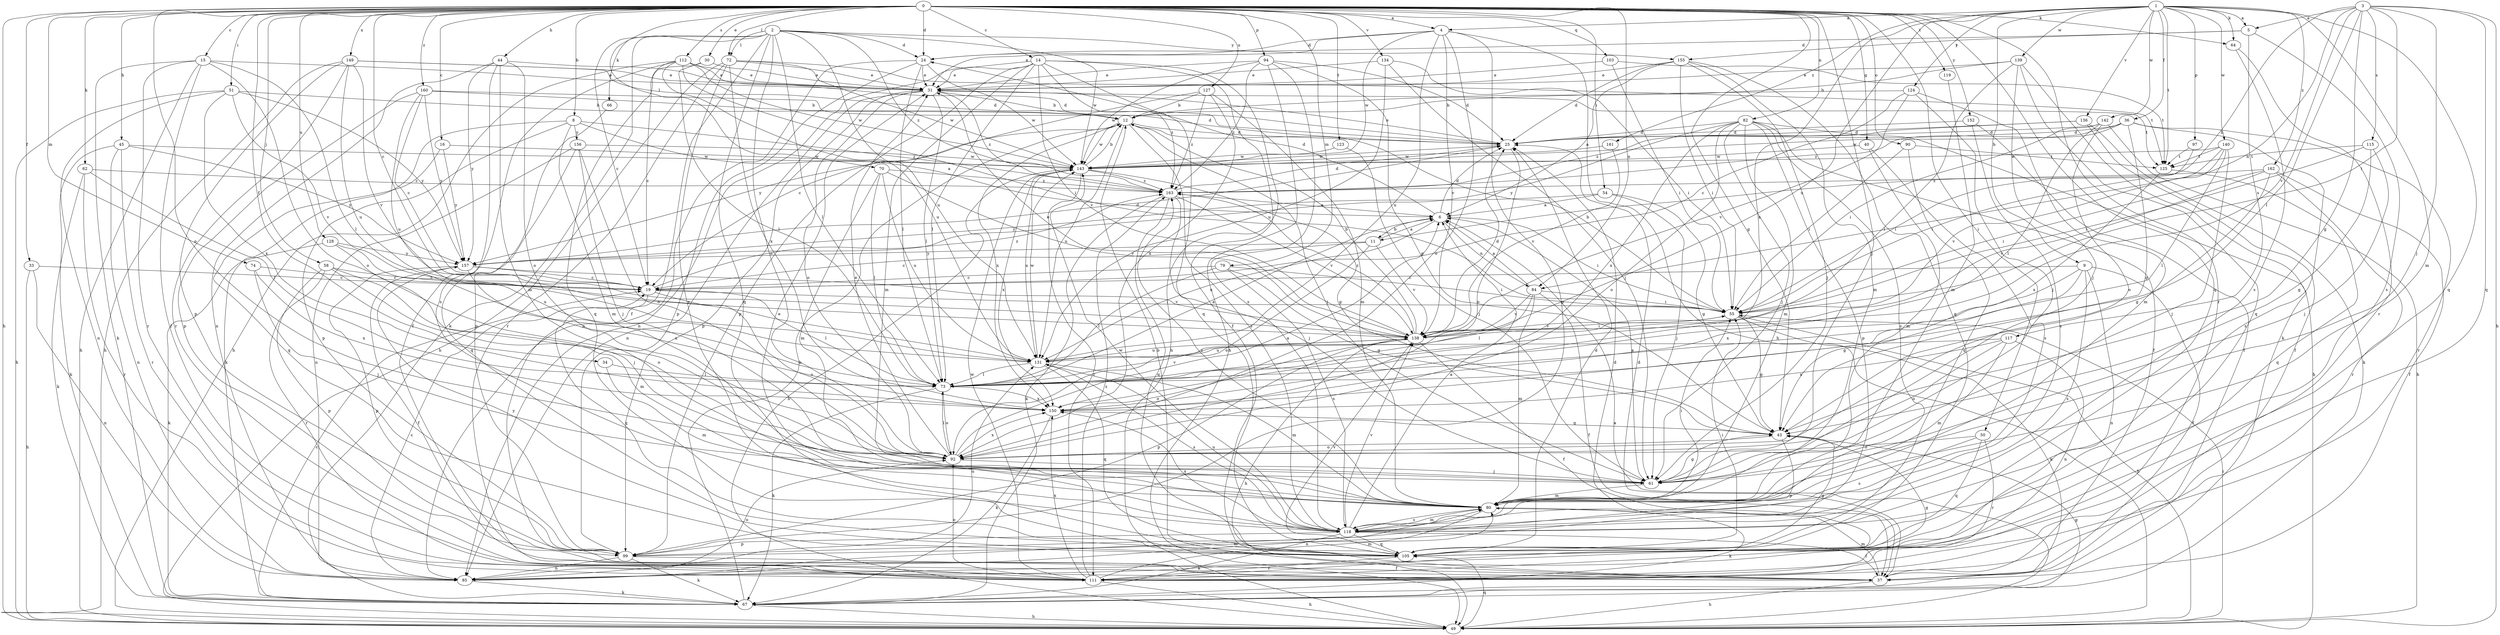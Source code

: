 strict digraph  {
0;
1;
2;
3;
4;
5;
6;
8;
9;
11;
12;
14;
15;
16;
19;
24;
25;
30;
31;
33;
34;
36;
37;
40;
43;
44;
45;
49;
50;
51;
54;
55;
58;
61;
62;
64;
66;
67;
70;
72;
73;
74;
79;
80;
82;
84;
85;
90;
92;
94;
97;
99;
103;
105;
111;
112;
115;
117;
118;
119;
123;
124;
125;
127;
128;
131;
134;
136;
138;
139;
140;
142;
143;
149;
150;
152;
155;
156;
157;
160;
161;
162;
163;
0 -> 4  [label=a];
0 -> 8  [label=b];
0 -> 14  [label=c];
0 -> 15  [label=c];
0 -> 16  [label=c];
0 -> 19  [label=c];
0 -> 24  [label=d];
0 -> 30  [label=e];
0 -> 33  [label=f];
0 -> 34  [label=f];
0 -> 40  [label=g];
0 -> 43  [label=g];
0 -> 44  [label=h];
0 -> 45  [label=h];
0 -> 49  [label=h];
0 -> 50  [label=i];
0 -> 51  [label=i];
0 -> 54  [label=i];
0 -> 58  [label=j];
0 -> 61  [label=j];
0 -> 62  [label=k];
0 -> 64  [label=k];
0 -> 70  [label=l];
0 -> 72  [label=l];
0 -> 74  [label=m];
0 -> 79  [label=m];
0 -> 82  [label=n];
0 -> 84  [label=n];
0 -> 90  [label=o];
0 -> 92  [label=o];
0 -> 94  [label=p];
0 -> 103  [label=q];
0 -> 105  [label=q];
0 -> 111  [label=r];
0 -> 112  [label=s];
0 -> 119  [label=t];
0 -> 123  [label=t];
0 -> 127  [label=u];
0 -> 128  [label=u];
0 -> 134  [label=v];
0 -> 149  [label=x];
0 -> 152  [label=y];
0 -> 160  [label=z];
1 -> 4  [label=a];
1 -> 5  [label=a];
1 -> 9  [label=b];
1 -> 36  [label=f];
1 -> 64  [label=k];
1 -> 80  [label=m];
1 -> 97  [label=p];
1 -> 105  [label=q];
1 -> 124  [label=t];
1 -> 125  [label=t];
1 -> 131  [label=u];
1 -> 136  [label=v];
1 -> 139  [label=w];
1 -> 140  [label=w];
1 -> 142  [label=w];
1 -> 150  [label=x];
1 -> 161  [label=z];
1 -> 162  [label=z];
2 -> 19  [label=c];
2 -> 24  [label=d];
2 -> 37  [label=f];
2 -> 66  [label=k];
2 -> 67  [label=k];
2 -> 72  [label=l];
2 -> 73  [label=l];
2 -> 92  [label=o];
2 -> 105  [label=q];
2 -> 131  [label=u];
2 -> 143  [label=w];
2 -> 155  [label=y];
2 -> 163  [label=z];
3 -> 5  [label=a];
3 -> 11  [label=b];
3 -> 43  [label=g];
3 -> 49  [label=h];
3 -> 55  [label=i];
3 -> 61  [label=j];
3 -> 73  [label=l];
3 -> 84  [label=n];
3 -> 105  [label=q];
3 -> 115  [label=s];
3 -> 138  [label=v];
4 -> 24  [label=d];
4 -> 31  [label=e];
4 -> 49  [label=h];
4 -> 92  [label=o];
4 -> 99  [label=p];
4 -> 131  [label=u];
4 -> 138  [label=v];
4 -> 143  [label=w];
5 -> 24  [label=d];
5 -> 117  [label=s];
5 -> 118  [label=s];
5 -> 155  [label=y];
6 -> 11  [label=b];
6 -> 24  [label=d];
6 -> 25  [label=d];
6 -> 55  [label=i];
6 -> 84  [label=n];
6 -> 131  [label=u];
8 -> 6  [label=a];
8 -> 67  [label=k];
8 -> 80  [label=m];
8 -> 99  [label=p];
8 -> 156  [label=y];
8 -> 163  [label=z];
9 -> 19  [label=c];
9 -> 37  [label=f];
9 -> 43  [label=g];
9 -> 85  [label=n];
9 -> 118  [label=s];
9 -> 150  [label=x];
11 -> 6  [label=a];
11 -> 19  [label=c];
11 -> 92  [label=o];
11 -> 138  [label=v];
11 -> 157  [label=y];
12 -> 25  [label=d];
12 -> 61  [label=j];
12 -> 118  [label=s];
12 -> 131  [label=u];
12 -> 143  [label=w];
12 -> 150  [label=x];
12 -> 157  [label=y];
14 -> 31  [label=e];
14 -> 37  [label=f];
14 -> 49  [label=h];
14 -> 73  [label=l];
14 -> 80  [label=m];
14 -> 85  [label=n];
14 -> 99  [label=p];
14 -> 105  [label=q];
14 -> 138  [label=v];
14 -> 163  [label=z];
15 -> 31  [label=e];
15 -> 37  [label=f];
15 -> 49  [label=h];
15 -> 67  [label=k];
15 -> 73  [label=l];
15 -> 92  [label=o];
15 -> 111  [label=r];
16 -> 105  [label=q];
16 -> 143  [label=w];
16 -> 157  [label=y];
19 -> 55  [label=i];
19 -> 73  [label=l];
19 -> 92  [label=o];
19 -> 105  [label=q];
19 -> 163  [label=z];
24 -> 31  [label=e];
24 -> 73  [label=l];
24 -> 85  [label=n];
24 -> 99  [label=p];
24 -> 143  [label=w];
25 -> 31  [label=e];
25 -> 92  [label=o];
25 -> 143  [label=w];
30 -> 31  [label=e];
30 -> 73  [label=l];
30 -> 105  [label=q];
31 -> 12  [label=b];
31 -> 73  [label=l];
31 -> 85  [label=n];
31 -> 92  [label=o];
31 -> 99  [label=p];
31 -> 125  [label=t];
31 -> 163  [label=z];
33 -> 19  [label=c];
33 -> 49  [label=h];
33 -> 85  [label=n];
34 -> 73  [label=l];
34 -> 80  [label=m];
36 -> 25  [label=d];
36 -> 43  [label=g];
36 -> 111  [label=r];
36 -> 118  [label=s];
36 -> 143  [label=w];
36 -> 163  [label=z];
37 -> 12  [label=b];
37 -> 25  [label=d];
37 -> 49  [label=h];
37 -> 80  [label=m];
40 -> 80  [label=m];
40 -> 118  [label=s];
40 -> 143  [label=w];
43 -> 92  [label=o];
43 -> 99  [label=p];
44 -> 31  [label=e];
44 -> 80  [label=m];
44 -> 85  [label=n];
44 -> 92  [label=o];
44 -> 118  [label=s];
44 -> 157  [label=y];
45 -> 67  [label=k];
45 -> 85  [label=n];
45 -> 111  [label=r];
45 -> 143  [label=w];
45 -> 157  [label=y];
49 -> 6  [label=a];
49 -> 55  [label=i];
49 -> 105  [label=q];
50 -> 92  [label=o];
50 -> 105  [label=q];
50 -> 111  [label=r];
50 -> 118  [label=s];
51 -> 12  [label=b];
51 -> 49  [label=h];
51 -> 85  [label=n];
51 -> 138  [label=v];
51 -> 150  [label=x];
51 -> 157  [label=y];
54 -> 6  [label=a];
54 -> 43  [label=g];
54 -> 61  [label=j];
54 -> 157  [label=y];
55 -> 12  [label=b];
55 -> 43  [label=g];
55 -> 49  [label=h];
55 -> 67  [label=k];
55 -> 138  [label=v];
58 -> 19  [label=c];
58 -> 80  [label=m];
58 -> 92  [label=o];
58 -> 99  [label=p];
58 -> 111  [label=r];
61 -> 6  [label=a];
61 -> 43  [label=g];
61 -> 80  [label=m];
62 -> 67  [label=k];
62 -> 73  [label=l];
62 -> 111  [label=r];
62 -> 163  [label=z];
64 -> 111  [label=r];
64 -> 118  [label=s];
66 -> 99  [label=p];
67 -> 12  [label=b];
67 -> 19  [label=c];
67 -> 43  [label=g];
67 -> 49  [label=h];
70 -> 73  [label=l];
70 -> 80  [label=m];
70 -> 131  [label=u];
70 -> 138  [label=v];
70 -> 163  [label=z];
72 -> 31  [label=e];
72 -> 49  [label=h];
72 -> 111  [label=r];
72 -> 118  [label=s];
72 -> 125  [label=t];
72 -> 143  [label=w];
72 -> 150  [label=x];
73 -> 6  [label=a];
73 -> 67  [label=k];
73 -> 92  [label=o];
73 -> 138  [label=v];
73 -> 150  [label=x];
74 -> 19  [label=c];
74 -> 61  [label=j];
74 -> 150  [label=x];
79 -> 19  [label=c];
79 -> 43  [label=g];
79 -> 55  [label=i];
79 -> 73  [label=l];
79 -> 118  [label=s];
80 -> 55  [label=i];
80 -> 67  [label=k];
80 -> 85  [label=n];
80 -> 118  [label=s];
80 -> 163  [label=z];
82 -> 25  [label=d];
82 -> 37  [label=f];
82 -> 49  [label=h];
82 -> 61  [label=j];
82 -> 80  [label=m];
82 -> 92  [label=o];
82 -> 99  [label=p];
82 -> 118  [label=s];
82 -> 150  [label=x];
82 -> 157  [label=y];
84 -> 6  [label=a];
84 -> 37  [label=f];
84 -> 55  [label=i];
84 -> 73  [label=l];
84 -> 80  [label=m];
84 -> 138  [label=v];
85 -> 19  [label=c];
85 -> 67  [label=k];
85 -> 80  [label=m];
85 -> 92  [label=o];
85 -> 131  [label=u];
90 -> 55  [label=i];
90 -> 105  [label=q];
90 -> 125  [label=t];
92 -> 6  [label=a];
92 -> 31  [label=e];
92 -> 61  [label=j];
92 -> 73  [label=l];
92 -> 150  [label=x];
94 -> 25  [label=d];
94 -> 31  [label=e];
94 -> 43  [label=g];
94 -> 49  [label=h];
94 -> 118  [label=s];
94 -> 143  [label=w];
94 -> 163  [label=z];
97 -> 55  [label=i];
97 -> 125  [label=t];
99 -> 37  [label=f];
99 -> 67  [label=k];
99 -> 85  [label=n];
103 -> 31  [label=e];
103 -> 55  [label=i];
103 -> 125  [label=t];
105 -> 25  [label=d];
105 -> 43  [label=g];
105 -> 55  [label=i];
105 -> 111  [label=r];
105 -> 138  [label=v];
105 -> 157  [label=y];
111 -> 25  [label=d];
111 -> 43  [label=g];
111 -> 49  [label=h];
111 -> 80  [label=m];
111 -> 92  [label=o];
111 -> 143  [label=w];
111 -> 150  [label=x];
111 -> 163  [label=z];
112 -> 19  [label=c];
112 -> 25  [label=d];
112 -> 31  [label=e];
112 -> 37  [label=f];
112 -> 49  [label=h];
112 -> 55  [label=i];
112 -> 131  [label=u];
112 -> 143  [label=w];
115 -> 43  [label=g];
115 -> 55  [label=i];
115 -> 61  [label=j];
115 -> 125  [label=t];
117 -> 80  [label=m];
117 -> 85  [label=n];
117 -> 92  [label=o];
117 -> 131  [label=u];
117 -> 150  [label=x];
118 -> 6  [label=a];
118 -> 31  [label=e];
118 -> 37  [label=f];
118 -> 67  [label=k];
118 -> 80  [label=m];
118 -> 99  [label=p];
118 -> 105  [label=q];
118 -> 131  [label=u];
118 -> 138  [label=v];
118 -> 143  [label=w];
118 -> 150  [label=x];
119 -> 80  [label=m];
123 -> 61  [label=j];
123 -> 143  [label=w];
124 -> 12  [label=b];
124 -> 19  [label=c];
124 -> 61  [label=j];
124 -> 80  [label=m];
124 -> 138  [label=v];
125 -> 105  [label=q];
125 -> 150  [label=x];
127 -> 12  [label=b];
127 -> 19  [label=c];
127 -> 80  [label=m];
127 -> 150  [label=x];
127 -> 163  [label=z];
128 -> 61  [label=j];
128 -> 67  [label=k];
128 -> 131  [label=u];
128 -> 157  [label=y];
131 -> 73  [label=l];
131 -> 80  [label=m];
131 -> 105  [label=q];
131 -> 118  [label=s];
131 -> 143  [label=w];
134 -> 31  [label=e];
134 -> 55  [label=i];
134 -> 61  [label=j];
134 -> 131  [label=u];
136 -> 25  [label=d];
136 -> 37  [label=f];
136 -> 67  [label=k];
136 -> 163  [label=z];
138 -> 12  [label=b];
138 -> 25  [label=d];
138 -> 31  [label=e];
138 -> 37  [label=f];
138 -> 49  [label=h];
138 -> 55  [label=i];
138 -> 92  [label=o];
138 -> 99  [label=p];
138 -> 131  [label=u];
138 -> 163  [label=z];
139 -> 12  [label=b];
139 -> 31  [label=e];
139 -> 61  [label=j];
139 -> 67  [label=k];
139 -> 73  [label=l];
139 -> 105  [label=q];
140 -> 55  [label=i];
140 -> 61  [label=j];
140 -> 73  [label=l];
140 -> 125  [label=t];
140 -> 138  [label=v];
140 -> 143  [label=w];
142 -> 25  [label=d];
142 -> 49  [label=h];
142 -> 55  [label=i];
142 -> 73  [label=l];
142 -> 92  [label=o];
143 -> 12  [label=b];
143 -> 43  [label=g];
143 -> 49  [label=h];
143 -> 111  [label=r];
143 -> 131  [label=u];
143 -> 150  [label=x];
143 -> 163  [label=z];
149 -> 25  [label=d];
149 -> 31  [label=e];
149 -> 49  [label=h];
149 -> 99  [label=p];
149 -> 111  [label=r];
149 -> 131  [label=u];
149 -> 138  [label=v];
150 -> 43  [label=g];
150 -> 67  [label=k];
152 -> 25  [label=d];
152 -> 37  [label=f];
152 -> 118  [label=s];
155 -> 6  [label=a];
155 -> 25  [label=d];
155 -> 31  [label=e];
155 -> 55  [label=i];
155 -> 61  [label=j];
155 -> 80  [label=m];
155 -> 105  [label=q];
156 -> 61  [label=j];
156 -> 85  [label=n];
156 -> 92  [label=o];
156 -> 105  [label=q];
156 -> 143  [label=w];
157 -> 19  [label=c];
157 -> 25  [label=d];
157 -> 37  [label=f];
157 -> 99  [label=p];
157 -> 138  [label=v];
157 -> 150  [label=x];
160 -> 12  [label=b];
160 -> 19  [label=c];
160 -> 25  [label=d];
160 -> 99  [label=p];
160 -> 131  [label=u];
160 -> 157  [label=y];
161 -> 138  [label=v];
161 -> 143  [label=w];
162 -> 37  [label=f];
162 -> 43  [label=g];
162 -> 55  [label=i];
162 -> 111  [label=r];
162 -> 138  [label=v];
162 -> 163  [label=z];
163 -> 6  [label=a];
163 -> 25  [label=d];
163 -> 61  [label=j];
163 -> 67  [label=k];
163 -> 105  [label=q];
163 -> 138  [label=v];
}

